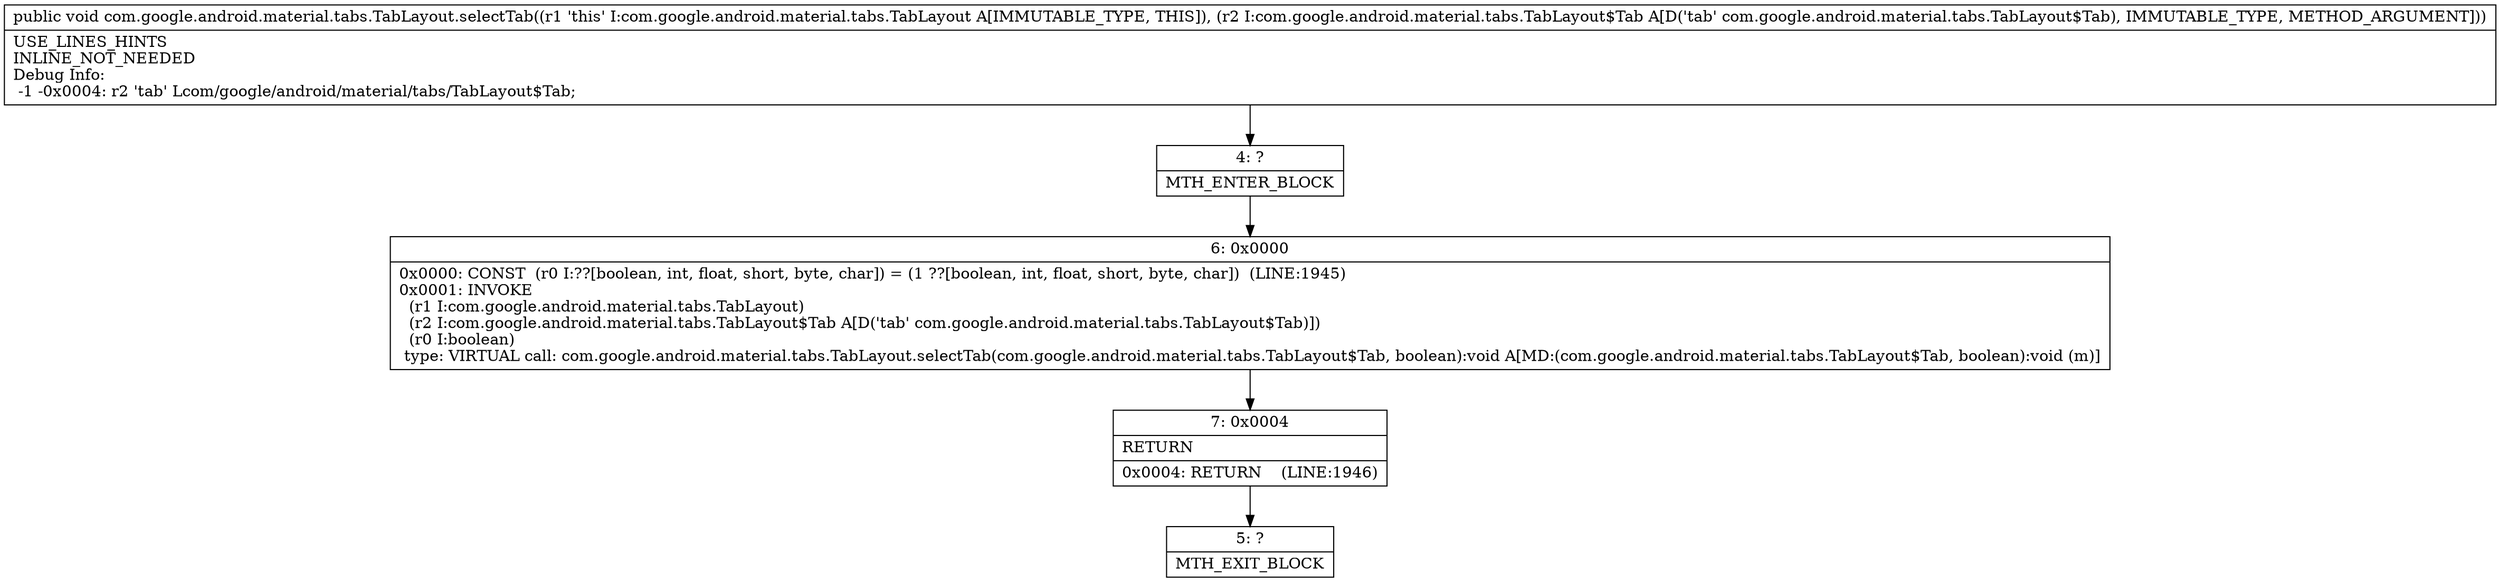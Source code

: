 digraph "CFG forcom.google.android.material.tabs.TabLayout.selectTab(Lcom\/google\/android\/material\/tabs\/TabLayout$Tab;)V" {
Node_4 [shape=record,label="{4\:\ ?|MTH_ENTER_BLOCK\l}"];
Node_6 [shape=record,label="{6\:\ 0x0000|0x0000: CONST  (r0 I:??[boolean, int, float, short, byte, char]) = (1 ??[boolean, int, float, short, byte, char])  (LINE:1945)\l0x0001: INVOKE  \l  (r1 I:com.google.android.material.tabs.TabLayout)\l  (r2 I:com.google.android.material.tabs.TabLayout$Tab A[D('tab' com.google.android.material.tabs.TabLayout$Tab)])\l  (r0 I:boolean)\l type: VIRTUAL call: com.google.android.material.tabs.TabLayout.selectTab(com.google.android.material.tabs.TabLayout$Tab, boolean):void A[MD:(com.google.android.material.tabs.TabLayout$Tab, boolean):void (m)]\l}"];
Node_7 [shape=record,label="{7\:\ 0x0004|RETURN\l|0x0004: RETURN    (LINE:1946)\l}"];
Node_5 [shape=record,label="{5\:\ ?|MTH_EXIT_BLOCK\l}"];
MethodNode[shape=record,label="{public void com.google.android.material.tabs.TabLayout.selectTab((r1 'this' I:com.google.android.material.tabs.TabLayout A[IMMUTABLE_TYPE, THIS]), (r2 I:com.google.android.material.tabs.TabLayout$Tab A[D('tab' com.google.android.material.tabs.TabLayout$Tab), IMMUTABLE_TYPE, METHOD_ARGUMENT]))  | USE_LINES_HINTS\lINLINE_NOT_NEEDED\lDebug Info:\l  \-1 \-0x0004: r2 'tab' Lcom\/google\/android\/material\/tabs\/TabLayout$Tab;\l}"];
MethodNode -> Node_4;Node_4 -> Node_6;
Node_6 -> Node_7;
Node_7 -> Node_5;
}

